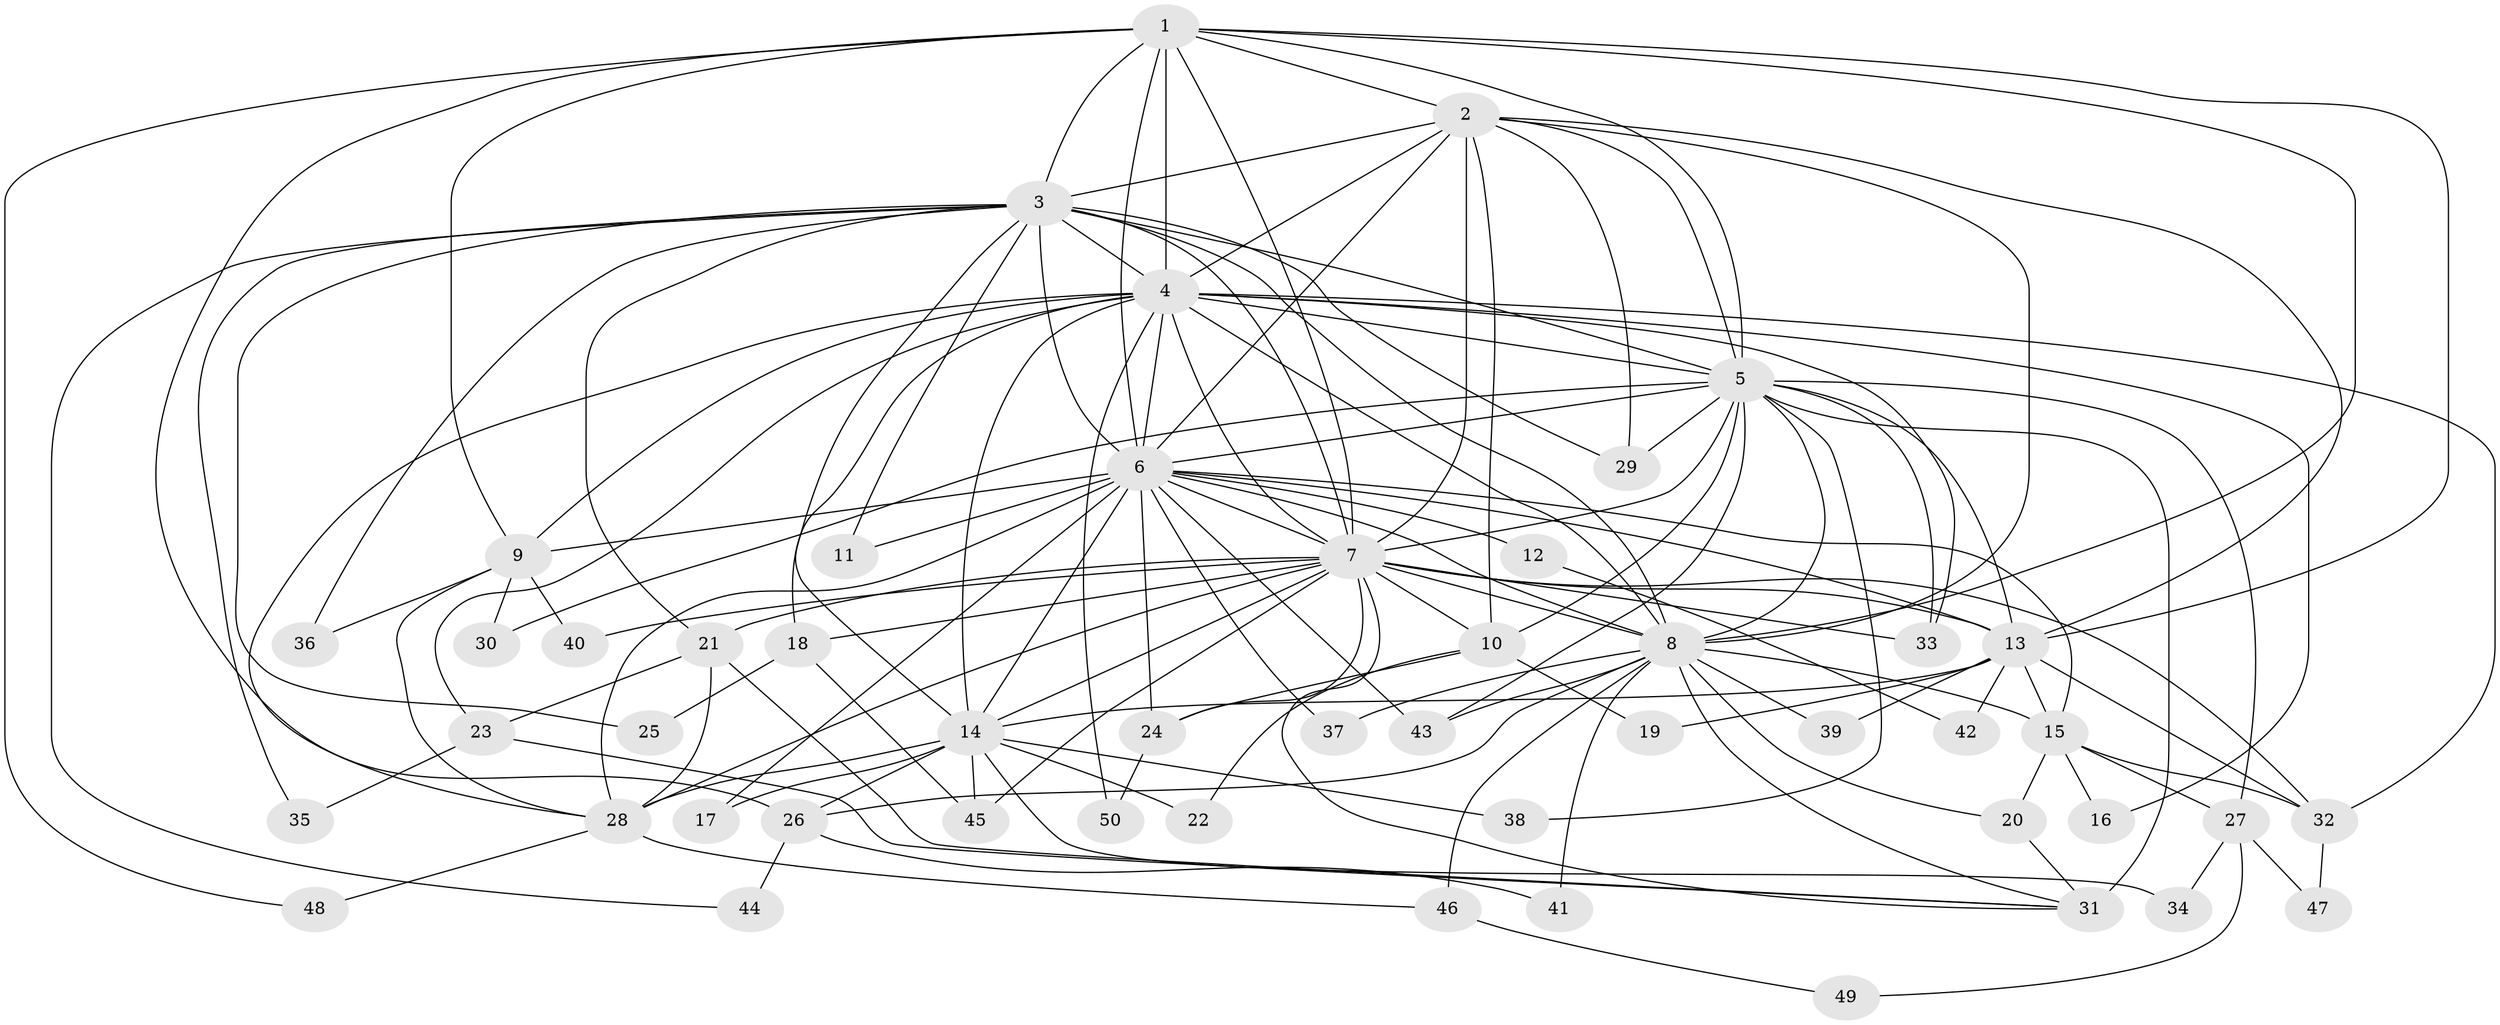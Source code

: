 // original degree distribution, {15: 0.010101010101010102, 24: 0.020202020202020204, 19: 0.010101010101010102, 18: 0.010101010101010102, 16: 0.020202020202020204, 14: 0.010101010101010102, 22: 0.010101010101010102, 23: 0.010101010101010102, 6: 0.020202020202020204, 7: 0.020202020202020204, 2: 0.5555555555555556, 4: 0.09090909090909091, 3: 0.15151515151515152, 10: 0.010101010101010102, 5: 0.04040404040404041, 8: 0.010101010101010102}
// Generated by graph-tools (version 1.1) at 2025/43/03/06/25 01:43:19]
// undirected, 50 vertices, 136 edges
graph export_dot {
graph [start="1"]
  node [color=gray90,style=filled];
  1;
  2;
  3;
  4;
  5;
  6;
  7;
  8;
  9;
  10;
  11;
  12;
  13;
  14;
  15;
  16;
  17;
  18;
  19;
  20;
  21;
  22;
  23;
  24;
  25;
  26;
  27;
  28;
  29;
  30;
  31;
  32;
  33;
  34;
  35;
  36;
  37;
  38;
  39;
  40;
  41;
  42;
  43;
  44;
  45;
  46;
  47;
  48;
  49;
  50;
  1 -- 2 [weight=1.0];
  1 -- 3 [weight=1.0];
  1 -- 4 [weight=3.0];
  1 -- 5 [weight=2.0];
  1 -- 6 [weight=1.0];
  1 -- 7 [weight=2.0];
  1 -- 8 [weight=1.0];
  1 -- 9 [weight=1.0];
  1 -- 13 [weight=1.0];
  1 -- 26 [weight=1.0];
  1 -- 48 [weight=1.0];
  2 -- 3 [weight=1.0];
  2 -- 4 [weight=3.0];
  2 -- 5 [weight=2.0];
  2 -- 6 [weight=2.0];
  2 -- 7 [weight=11.0];
  2 -- 8 [weight=1.0];
  2 -- 10 [weight=1.0];
  2 -- 13 [weight=1.0];
  2 -- 29 [weight=1.0];
  3 -- 4 [weight=3.0];
  3 -- 5 [weight=2.0];
  3 -- 6 [weight=1.0];
  3 -- 7 [weight=2.0];
  3 -- 8 [weight=1.0];
  3 -- 11 [weight=1.0];
  3 -- 14 [weight=1.0];
  3 -- 21 [weight=1.0];
  3 -- 25 [weight=1.0];
  3 -- 29 [weight=1.0];
  3 -- 35 [weight=1.0];
  3 -- 36 [weight=1.0];
  3 -- 44 [weight=1.0];
  4 -- 5 [weight=4.0];
  4 -- 6 [weight=2.0];
  4 -- 7 [weight=2.0];
  4 -- 8 [weight=3.0];
  4 -- 9 [weight=2.0];
  4 -- 14 [weight=1.0];
  4 -- 16 [weight=1.0];
  4 -- 18 [weight=1.0];
  4 -- 23 [weight=1.0];
  4 -- 28 [weight=1.0];
  4 -- 32 [weight=1.0];
  4 -- 33 [weight=1.0];
  4 -- 50 [weight=1.0];
  5 -- 6 [weight=2.0];
  5 -- 7 [weight=3.0];
  5 -- 8 [weight=2.0];
  5 -- 10 [weight=2.0];
  5 -- 13 [weight=1.0];
  5 -- 27 [weight=1.0];
  5 -- 29 [weight=1.0];
  5 -- 30 [weight=1.0];
  5 -- 31 [weight=7.0];
  5 -- 33 [weight=1.0];
  5 -- 38 [weight=1.0];
  5 -- 43 [weight=1.0];
  6 -- 7 [weight=3.0];
  6 -- 8 [weight=1.0];
  6 -- 9 [weight=1.0];
  6 -- 11 [weight=1.0];
  6 -- 12 [weight=1.0];
  6 -- 13 [weight=1.0];
  6 -- 14 [weight=1.0];
  6 -- 15 [weight=1.0];
  6 -- 17 [weight=1.0];
  6 -- 24 [weight=1.0];
  6 -- 28 [weight=1.0];
  6 -- 37 [weight=1.0];
  6 -- 43 [weight=1.0];
  7 -- 8 [weight=3.0];
  7 -- 10 [weight=1.0];
  7 -- 13 [weight=1.0];
  7 -- 14 [weight=1.0];
  7 -- 18 [weight=2.0];
  7 -- 21 [weight=1.0];
  7 -- 24 [weight=1.0];
  7 -- 28 [weight=2.0];
  7 -- 31 [weight=1.0];
  7 -- 32 [weight=1.0];
  7 -- 33 [weight=1.0];
  7 -- 40 [weight=1.0];
  7 -- 45 [weight=1.0];
  8 -- 15 [weight=2.0];
  8 -- 20 [weight=1.0];
  8 -- 26 [weight=2.0];
  8 -- 31 [weight=1.0];
  8 -- 37 [weight=1.0];
  8 -- 39 [weight=1.0];
  8 -- 41 [weight=1.0];
  8 -- 43 [weight=1.0];
  8 -- 46 [weight=1.0];
  9 -- 28 [weight=1.0];
  9 -- 30 [weight=1.0];
  9 -- 36 [weight=1.0];
  9 -- 40 [weight=1.0];
  10 -- 19 [weight=1.0];
  10 -- 22 [weight=1.0];
  10 -- 24 [weight=1.0];
  12 -- 42 [weight=1.0];
  13 -- 14 [weight=1.0];
  13 -- 15 [weight=1.0];
  13 -- 19 [weight=1.0];
  13 -- 32 [weight=1.0];
  13 -- 39 [weight=1.0];
  13 -- 42 [weight=1.0];
  14 -- 17 [weight=1.0];
  14 -- 22 [weight=1.0];
  14 -- 26 [weight=1.0];
  14 -- 28 [weight=1.0];
  14 -- 34 [weight=1.0];
  14 -- 38 [weight=1.0];
  14 -- 45 [weight=1.0];
  15 -- 16 [weight=1.0];
  15 -- 20 [weight=1.0];
  15 -- 27 [weight=1.0];
  15 -- 32 [weight=1.0];
  18 -- 25 [weight=1.0];
  18 -- 45 [weight=1.0];
  20 -- 31 [weight=1.0];
  21 -- 23 [weight=1.0];
  21 -- 28 [weight=1.0];
  21 -- 31 [weight=1.0];
  23 -- 31 [weight=1.0];
  23 -- 35 [weight=1.0];
  24 -- 50 [weight=1.0];
  26 -- 41 [weight=1.0];
  26 -- 44 [weight=1.0];
  27 -- 34 [weight=1.0];
  27 -- 47 [weight=1.0];
  27 -- 49 [weight=1.0];
  28 -- 46 [weight=1.0];
  28 -- 48 [weight=1.0];
  32 -- 47 [weight=1.0];
  46 -- 49 [weight=1.0];
}
